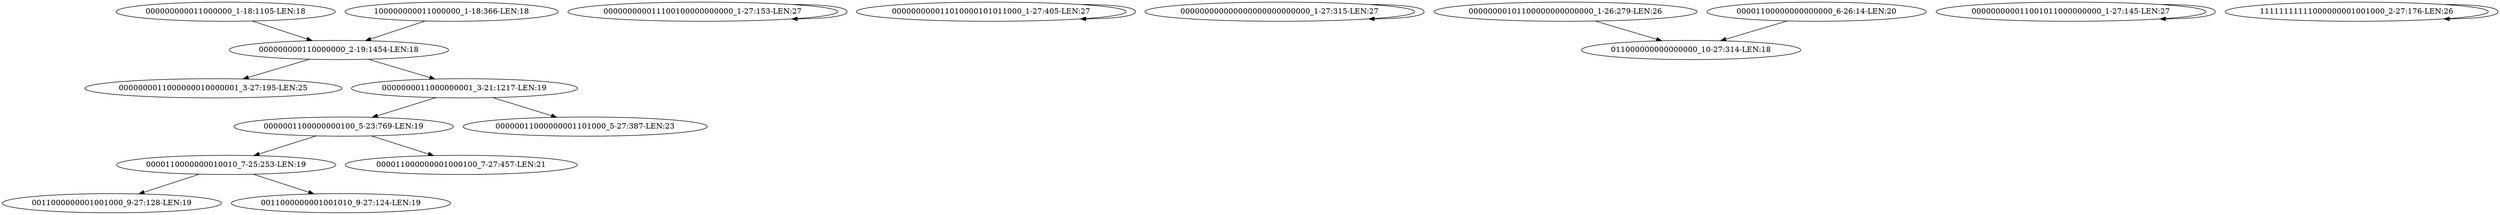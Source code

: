 digraph G {
    "0000001100000000100_5-23:769-LEN:19" -> "0000110000000010010_7-25:253-LEN:19";
    "0000001100000000100_5-23:769-LEN:19" -> "000011000000001000100_7-27:457-LEN:21";
    "000000000011100100000000000_1-27:153-LEN:27" -> "000000000011100100000000000_1-27:153-LEN:27";
    "0000110000000010010_7-25:253-LEN:19" -> "0011000000001001000_9-27:128-LEN:19";
    "0000110000000010010_7-25:253-LEN:19" -> "0011000000001001010_9-27:124-LEN:19";
    "000000000011010000101011000_1-27:405-LEN:27" -> "000000000011010000101011000_1-27:405-LEN:27";
    "000000000000000000000000000_1-27:315-LEN:27" -> "000000000000000000000000000_1-27:315-LEN:27";
    "00000000101100000000000000_1-26:279-LEN:26" -> "011000000000000000_10-27:314-LEN:18";
    "00001100000000000000_6-26:14-LEN:20" -> "011000000000000000_10-27:314-LEN:18";
    "000000000110000000_2-19:1454-LEN:18" -> "0000000011000000010000001_3-27:195-LEN:25";
    "000000000110000000_2-19:1454-LEN:18" -> "0000000011000000001_3-21:1217-LEN:19";
    "000000000011000000_1-18:1105-LEN:18" -> "000000000110000000_2-19:1454-LEN:18";
    "000000000011001011000000000_1-27:145-LEN:27" -> "000000000011001011000000000_1-27:145-LEN:27";
    "100000000011000000_1-18:366-LEN:18" -> "000000000110000000_2-19:1454-LEN:18";
    "11111111111000000001001000_2-27:176-LEN:26" -> "11111111111000000001001000_2-27:176-LEN:26";
    "0000000011000000001_3-21:1217-LEN:19" -> "0000001100000000100_5-23:769-LEN:19";
    "0000000011000000001_3-21:1217-LEN:19" -> "00000011000000001101000_5-27:387-LEN:23";
}
